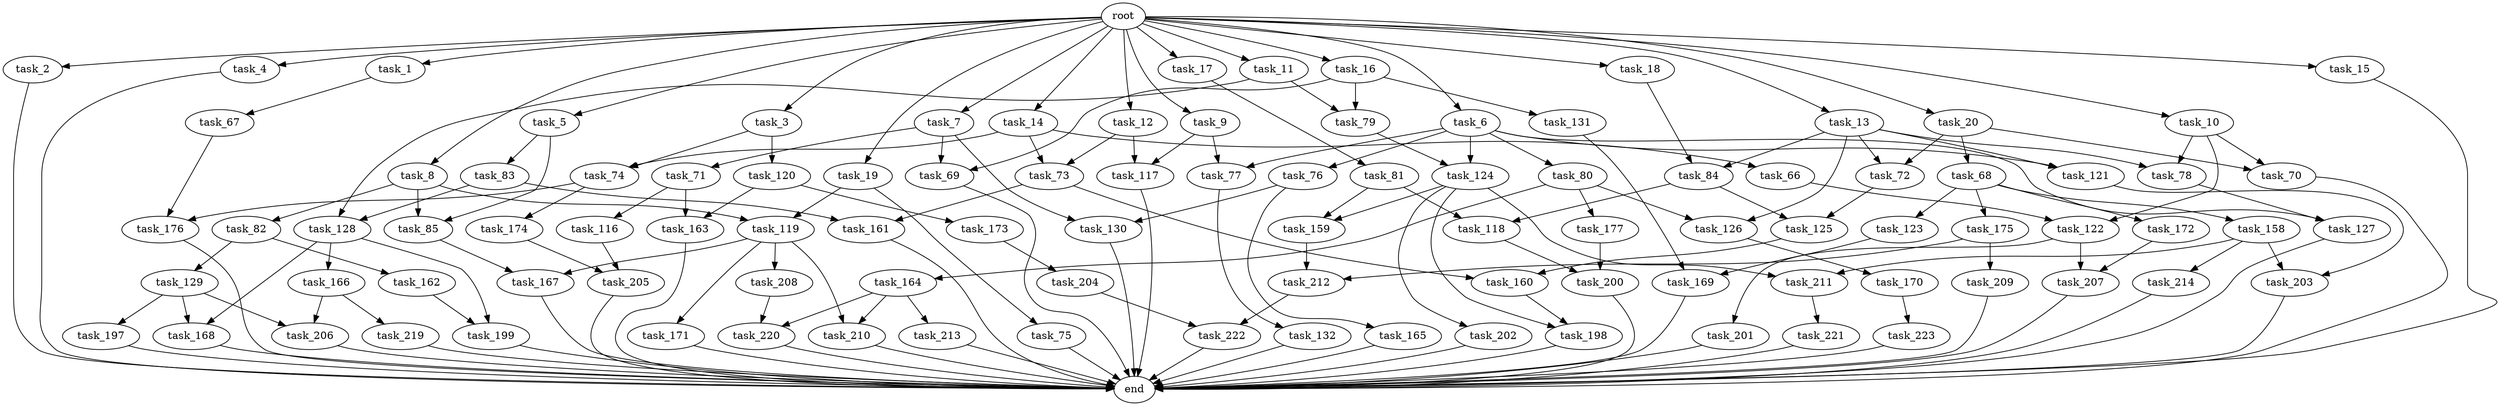 digraph G {
  root [size="0.000000"];
  task_1 [size="102.400000"];
  task_2 [size="102.400000"];
  task_3 [size="102.400000"];
  task_4 [size="102.400000"];
  task_5 [size="102.400000"];
  task_6 [size="102.400000"];
  task_7 [size="102.400000"];
  task_8 [size="102.400000"];
  task_9 [size="102.400000"];
  task_10 [size="102.400000"];
  task_11 [size="102.400000"];
  task_12 [size="102.400000"];
  task_13 [size="102.400000"];
  task_14 [size="102.400000"];
  task_15 [size="102.400000"];
  task_16 [size="102.400000"];
  task_17 [size="102.400000"];
  task_18 [size="102.400000"];
  task_19 [size="102.400000"];
  task_20 [size="102.400000"];
  task_66 [size="13743895347.200001"];
  task_67 [size="69578470195.199997"];
  task_68 [size="54975581388.800003"];
  task_69 [size="127990025420.800003"];
  task_70 [size="85899345920.000000"];
  task_71 [size="85899345920.000000"];
  task_72 [size="124554051584.000000"];
  task_73 [size="99643241267.200012"];
  task_74 [size="44667659878.400002"];
  task_75 [size="30923764531.200001"];
  task_76 [size="85899345920.000000"];
  task_77 [size="155477816115.200012"];
  task_78 [size="100502234726.400009"];
  task_79 [size="73014444032.000000"];
  task_80 [size="85899345920.000000"];
  task_81 [size="85899345920.000000"];
  task_82 [size="69578470195.199997"];
  task_83 [size="85899345920.000000"];
  task_84 [size="155477816115.200012"];
  task_85 [size="155477816115.200012"];
  task_116 [size="42090679500.800003"];
  task_117 [size="155477816115.200012"];
  task_118 [size="29205777612.800003"];
  task_119 [size="100502234726.400009"];
  task_120 [size="30923764531.200001"];
  task_121 [size="155477816115.200012"];
  task_122 [size="85899345920.000000"];
  task_123 [size="13743895347.200001"];
  task_124 [size="107374182400.000000"];
  task_125 [size="38654705664.000000"];
  task_126 [size="155477816115.200012"];
  task_127 [size="93630287052.800003"];
  task_128 [size="116823110451.200012"];
  task_129 [size="21474836480.000000"];
  task_130 [size="155477816115.200012"];
  task_131 [size="42090679500.800003"];
  task_132 [size="3435973836.800000"];
  task_158 [size="13743895347.200001"];
  task_159 [size="24910810316.800003"];
  task_160 [size="45526653337.600006"];
  task_161 [size="89335319756.800003"];
  task_162 [size="21474836480.000000"];
  task_163 [size="97066260889.600006"];
  task_164 [size="85899345920.000000"];
  task_165 [size="69578470195.199997"];
  task_166 [size="54975581388.800003"];
  task_167 [size="111669149696.000000"];
  task_168 [size="109951162777.600006"];
  task_169 [size="76450417868.800003"];
  task_170 [size="42090679500.800003"];
  task_171 [size="69578470195.199997"];
  task_172 [size="13743895347.200001"];
  task_173 [size="54975581388.800003"];
  task_174 [size="54975581388.800003"];
  task_175 [size="13743895347.200001"];
  task_176 [size="140874927308.800018"];
  task_177 [size="85899345920.000000"];
  task_197 [size="54975581388.800003"];
  task_198 [size="11166914969.600000"];
  task_199 [size="140874927308.800018"];
  task_200 [size="83322365542.400009"];
  task_201 [size="7730941132.800000"];
  task_202 [size="3435973836.800000"];
  task_203 [size="155477816115.200012"];
  task_204 [size="7730941132.800000"];
  task_205 [size="140874927308.800018"];
  task_206 [size="109951162777.600006"];
  task_207 [size="29205777612.800003"];
  task_208 [size="69578470195.199997"];
  task_209 [size="3435973836.800000"];
  task_210 [size="155477816115.200012"];
  task_211 [size="89335319756.800003"];
  task_212 [size="89335319756.800003"];
  task_213 [size="85899345920.000000"];
  task_214 [size="85899345920.000000"];
  task_219 [size="54975581388.800003"];
  task_220 [size="127990025420.800003"];
  task_221 [size="3435973836.800000"];
  task_222 [size="17179869184.000000"];
  task_223 [size="69578470195.199997"];
  end [size="0.000000"];

  root -> task_1 [size="1.000000"];
  root -> task_2 [size="1.000000"];
  root -> task_3 [size="1.000000"];
  root -> task_4 [size="1.000000"];
  root -> task_5 [size="1.000000"];
  root -> task_6 [size="1.000000"];
  root -> task_7 [size="1.000000"];
  root -> task_8 [size="1.000000"];
  root -> task_9 [size="1.000000"];
  root -> task_10 [size="1.000000"];
  root -> task_11 [size="1.000000"];
  root -> task_12 [size="1.000000"];
  root -> task_13 [size="1.000000"];
  root -> task_14 [size="1.000000"];
  root -> task_15 [size="1.000000"];
  root -> task_16 [size="1.000000"];
  root -> task_17 [size="1.000000"];
  root -> task_18 [size="1.000000"];
  root -> task_19 [size="1.000000"];
  root -> task_20 [size="1.000000"];
  task_1 -> task_67 [size="679477248.000000"];
  task_2 -> end [size="1.000000"];
  task_3 -> task_74 [size="301989888.000000"];
  task_3 -> task_120 [size="301989888.000000"];
  task_4 -> end [size="1.000000"];
  task_5 -> task_83 [size="838860800.000000"];
  task_5 -> task_85 [size="838860800.000000"];
  task_6 -> task_76 [size="838860800.000000"];
  task_6 -> task_77 [size="838860800.000000"];
  task_6 -> task_80 [size="838860800.000000"];
  task_6 -> task_121 [size="838860800.000000"];
  task_6 -> task_124 [size="838860800.000000"];
  task_6 -> task_127 [size="838860800.000000"];
  task_7 -> task_69 [size="838860800.000000"];
  task_7 -> task_71 [size="838860800.000000"];
  task_7 -> task_130 [size="838860800.000000"];
  task_8 -> task_82 [size="679477248.000000"];
  task_8 -> task_85 [size="679477248.000000"];
  task_8 -> task_119 [size="679477248.000000"];
  task_9 -> task_77 [size="679477248.000000"];
  task_9 -> task_117 [size="679477248.000000"];
  task_10 -> task_70 [size="301989888.000000"];
  task_10 -> task_78 [size="301989888.000000"];
  task_10 -> task_122 [size="301989888.000000"];
  task_11 -> task_79 [size="301989888.000000"];
  task_11 -> task_128 [size="301989888.000000"];
  task_12 -> task_73 [size="838860800.000000"];
  task_12 -> task_117 [size="838860800.000000"];
  task_13 -> task_72 [size="679477248.000000"];
  task_13 -> task_78 [size="679477248.000000"];
  task_13 -> task_84 [size="679477248.000000"];
  task_13 -> task_121 [size="679477248.000000"];
  task_13 -> task_126 [size="679477248.000000"];
  task_14 -> task_66 [size="134217728.000000"];
  task_14 -> task_73 [size="134217728.000000"];
  task_14 -> task_74 [size="134217728.000000"];
  task_15 -> end [size="1.000000"];
  task_16 -> task_69 [size="411041792.000000"];
  task_16 -> task_79 [size="411041792.000000"];
  task_16 -> task_131 [size="411041792.000000"];
  task_17 -> task_81 [size="838860800.000000"];
  task_18 -> task_84 [size="838860800.000000"];
  task_19 -> task_75 [size="301989888.000000"];
  task_19 -> task_119 [size="301989888.000000"];
  task_20 -> task_68 [size="536870912.000000"];
  task_20 -> task_70 [size="536870912.000000"];
  task_20 -> task_72 [size="536870912.000000"];
  task_66 -> task_122 [size="536870912.000000"];
  task_67 -> task_176 [size="838860800.000000"];
  task_68 -> task_123 [size="134217728.000000"];
  task_68 -> task_158 [size="134217728.000000"];
  task_68 -> task_172 [size="134217728.000000"];
  task_68 -> task_175 [size="134217728.000000"];
  task_69 -> end [size="1.000000"];
  task_70 -> end [size="1.000000"];
  task_71 -> task_116 [size="411041792.000000"];
  task_71 -> task_163 [size="411041792.000000"];
  task_72 -> task_125 [size="301989888.000000"];
  task_73 -> task_160 [size="33554432.000000"];
  task_73 -> task_161 [size="33554432.000000"];
  task_74 -> task_174 [size="536870912.000000"];
  task_74 -> task_176 [size="536870912.000000"];
  task_75 -> end [size="1.000000"];
  task_76 -> task_130 [size="679477248.000000"];
  task_76 -> task_165 [size="679477248.000000"];
  task_77 -> task_132 [size="33554432.000000"];
  task_78 -> task_127 [size="75497472.000000"];
  task_79 -> task_124 [size="209715200.000000"];
  task_80 -> task_126 [size="838860800.000000"];
  task_80 -> task_164 [size="838860800.000000"];
  task_80 -> task_177 [size="838860800.000000"];
  task_81 -> task_118 [size="209715200.000000"];
  task_81 -> task_159 [size="209715200.000000"];
  task_82 -> task_129 [size="209715200.000000"];
  task_82 -> task_162 [size="209715200.000000"];
  task_83 -> task_128 [size="838860800.000000"];
  task_83 -> task_161 [size="838860800.000000"];
  task_84 -> task_118 [size="75497472.000000"];
  task_84 -> task_125 [size="75497472.000000"];
  task_85 -> task_167 [size="411041792.000000"];
  task_116 -> task_205 [size="838860800.000000"];
  task_117 -> end [size="1.000000"];
  task_118 -> task_200 [size="134217728.000000"];
  task_119 -> task_167 [size="679477248.000000"];
  task_119 -> task_171 [size="679477248.000000"];
  task_119 -> task_208 [size="679477248.000000"];
  task_119 -> task_210 [size="679477248.000000"];
  task_120 -> task_163 [size="536870912.000000"];
  task_120 -> task_173 [size="536870912.000000"];
  task_121 -> task_203 [size="679477248.000000"];
  task_122 -> task_201 [size="75497472.000000"];
  task_122 -> task_207 [size="75497472.000000"];
  task_123 -> task_169 [size="209715200.000000"];
  task_124 -> task_159 [size="33554432.000000"];
  task_124 -> task_198 [size="33554432.000000"];
  task_124 -> task_202 [size="33554432.000000"];
  task_124 -> task_211 [size="33554432.000000"];
  task_125 -> task_160 [size="411041792.000000"];
  task_126 -> task_170 [size="411041792.000000"];
  task_127 -> end [size="1.000000"];
  task_128 -> task_166 [size="536870912.000000"];
  task_128 -> task_168 [size="536870912.000000"];
  task_128 -> task_199 [size="536870912.000000"];
  task_129 -> task_168 [size="536870912.000000"];
  task_129 -> task_197 [size="536870912.000000"];
  task_129 -> task_206 [size="536870912.000000"];
  task_130 -> end [size="1.000000"];
  task_131 -> task_169 [size="536870912.000000"];
  task_132 -> end [size="1.000000"];
  task_158 -> task_203 [size="838860800.000000"];
  task_158 -> task_211 [size="838860800.000000"];
  task_158 -> task_214 [size="838860800.000000"];
  task_159 -> task_212 [size="838860800.000000"];
  task_160 -> task_198 [size="75497472.000000"];
  task_161 -> end [size="1.000000"];
  task_162 -> task_199 [size="838860800.000000"];
  task_163 -> end [size="1.000000"];
  task_164 -> task_210 [size="838860800.000000"];
  task_164 -> task_213 [size="838860800.000000"];
  task_164 -> task_220 [size="838860800.000000"];
  task_165 -> end [size="1.000000"];
  task_166 -> task_206 [size="536870912.000000"];
  task_166 -> task_219 [size="536870912.000000"];
  task_167 -> end [size="1.000000"];
  task_168 -> end [size="1.000000"];
  task_169 -> end [size="1.000000"];
  task_170 -> task_223 [size="679477248.000000"];
  task_171 -> end [size="1.000000"];
  task_172 -> task_207 [size="209715200.000000"];
  task_173 -> task_204 [size="75497472.000000"];
  task_174 -> task_205 [size="536870912.000000"];
  task_175 -> task_209 [size="33554432.000000"];
  task_175 -> task_212 [size="33554432.000000"];
  task_176 -> end [size="1.000000"];
  task_177 -> task_200 [size="679477248.000000"];
  task_197 -> end [size="1.000000"];
  task_198 -> end [size="1.000000"];
  task_199 -> end [size="1.000000"];
  task_200 -> end [size="1.000000"];
  task_201 -> end [size="1.000000"];
  task_202 -> end [size="1.000000"];
  task_203 -> end [size="1.000000"];
  task_204 -> task_222 [size="134217728.000000"];
  task_205 -> end [size="1.000000"];
  task_206 -> end [size="1.000000"];
  task_207 -> end [size="1.000000"];
  task_208 -> task_220 [size="411041792.000000"];
  task_209 -> end [size="1.000000"];
  task_210 -> end [size="1.000000"];
  task_211 -> task_221 [size="33554432.000000"];
  task_212 -> task_222 [size="33554432.000000"];
  task_213 -> end [size="1.000000"];
  task_214 -> end [size="1.000000"];
  task_219 -> end [size="1.000000"];
  task_220 -> end [size="1.000000"];
  task_221 -> end [size="1.000000"];
  task_222 -> end [size="1.000000"];
  task_223 -> end [size="1.000000"];
}
